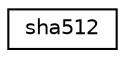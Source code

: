 digraph "Graphical Class Hierarchy"
{
  edge [fontname="Helvetica",fontsize="10",labelfontname="Helvetica",labelfontsize="10"];
  node [fontname="Helvetica",fontsize="10",shape=record];
  rankdir="LR";
  Node0 [label="sha512",height=0.2,width=0.4,color="black", fillcolor="white", style="filled",URL="$structsha512.html"];
}
